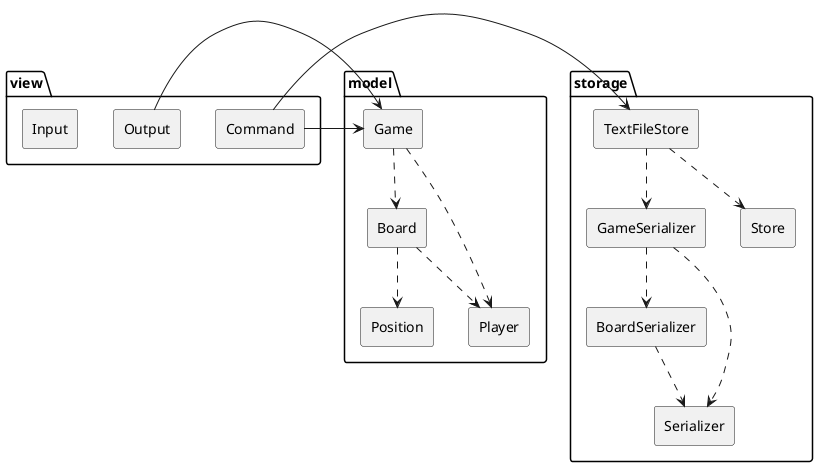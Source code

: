 @startuml

skinparam componentStyle rectangle

package model{
    [Board] ..> [Player]
    [Board] ..> [Position]
    [Game] ..> [Board]
    [Game] ..> [Player]
}

package view{
    [Command]
    [Input]
    [Output]
}

package storage{
    [BoardSerializer] ..> [Serializer]
    [GameSerializer] ..> [Serializer]
    [TextFileStore] ..> [Store]
    [TextFileStore] ..> [GameSerializer]
    [GameSerializer] ..> [BoardSerializer]
}

[Command] -> [Game]
[Output] -> [Game]
[Command] -> [TextFileStore]

@enduml